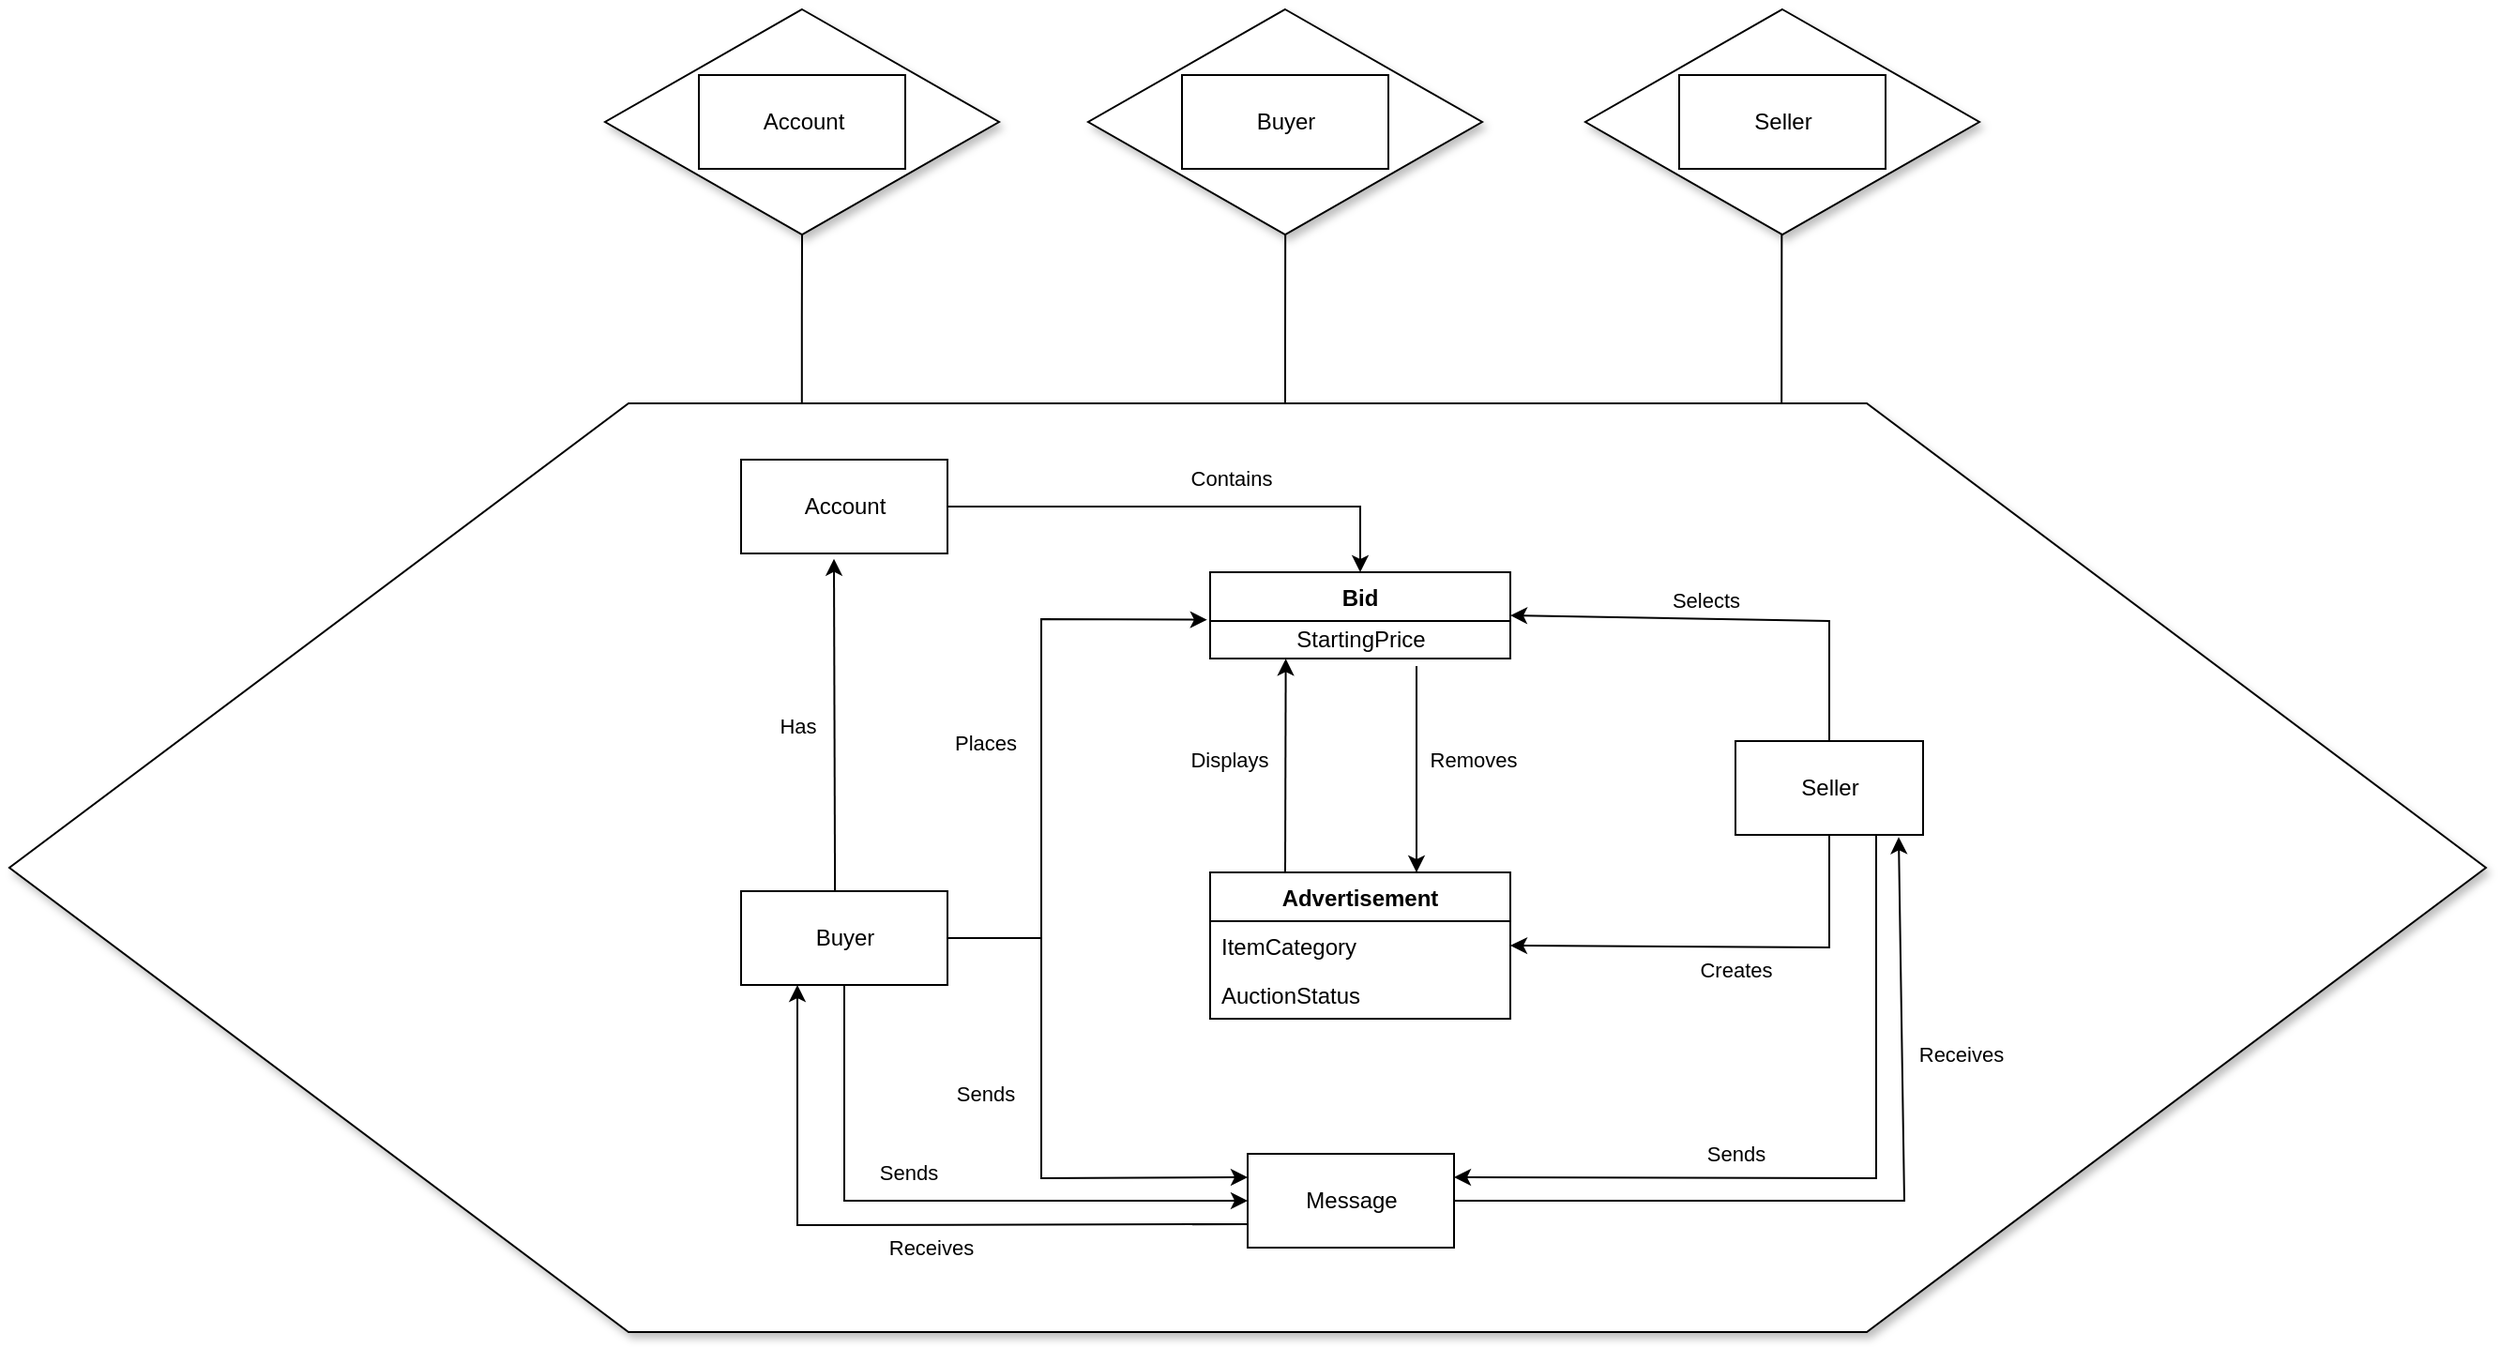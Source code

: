 <mxfile version="16.6.2" type="device"><diagram id="C5RBs43oDa-KdzZeNtuy" name="Page-1"><mxGraphModel dx="1878" dy="1886" grid="1" gridSize="10" guides="1" tooltips="1" connect="1" arrows="1" fold="1" page="1" pageScale="1" pageWidth="827" pageHeight="1169" math="0" shadow="0"><root><mxCell id="WIyWlLk6GJQsqaUBKTNV-0"/><mxCell id="WIyWlLk6GJQsqaUBKTNV-1" parent="WIyWlLk6GJQsqaUBKTNV-0"/><mxCell id="V4XjP4iy1UmpgUM2DGpY-62" value="" style="shape=hexagon;perimeter=hexagonPerimeter2;whiteSpace=wrap;html=1;size=0.25;shadow=1;" vertex="1" parent="WIyWlLk6GJQsqaUBKTNV-1"><mxGeometry x="-320" y="100" width="1320" height="495" as="geometry"/></mxCell><mxCell id="V4XjP4iy1UmpgUM2DGpY-2" value="Buyer" style="html=1;" vertex="1" parent="WIyWlLk6GJQsqaUBKTNV-1"><mxGeometry x="70" y="360" width="110" height="50" as="geometry"/></mxCell><mxCell id="V4XjP4iy1UmpgUM2DGpY-3" value="Seller" style="html=1;dashed=0;whitespace=wrap;" vertex="1" parent="WIyWlLk6GJQsqaUBKTNV-1"><mxGeometry x="600" y="280" width="100" height="50" as="geometry"/></mxCell><mxCell id="V4XjP4iy1UmpgUM2DGpY-4" value="Message" style="html=1;" vertex="1" parent="WIyWlLk6GJQsqaUBKTNV-1"><mxGeometry x="340" y="500" width="110" height="50" as="geometry"/></mxCell><mxCell id="V4XjP4iy1UmpgUM2DGpY-16" value="Bid" style="swimlane;fontStyle=1;align=center;verticalAlign=top;childLayout=stackLayout;horizontal=1;startSize=26;horizontalStack=0;resizeParent=1;resizeParentMax=0;resizeLast=0;collapsible=1;marginBottom=0;" vertex="1" parent="WIyWlLk6GJQsqaUBKTNV-1"><mxGeometry x="320" y="190" width="160" height="46" as="geometry"/></mxCell><mxCell id="V4XjP4iy1UmpgUM2DGpY-54" value="StartingPrice" style="text;html=1;align=center;verticalAlign=middle;resizable=0;points=[];autosize=1;strokeColor=none;fillColor=none;" vertex="1" parent="V4XjP4iy1UmpgUM2DGpY-16"><mxGeometry y="26" width="160" height="20" as="geometry"/></mxCell><mxCell id="V4XjP4iy1UmpgUM2DGpY-18" value="" style="endArrow=classic;html=1;rounded=0;exitX=0.5;exitY=1;exitDx=0;exitDy=0;entryX=1;entryY=0.5;entryDx=0;entryDy=0;" edge="1" parent="WIyWlLk6GJQsqaUBKTNV-1" source="V4XjP4iy1UmpgUM2DGpY-3" target="V4XjP4iy1UmpgUM2DGpY-34"><mxGeometry width="50" height="50" relative="1" as="geometry"><mxPoint x="690" y="350" as="sourcePoint"/><mxPoint x="570" y="395" as="targetPoint"/><Array as="points"><mxPoint x="650" y="390"/></Array></mxGeometry></mxCell><mxCell id="V4XjP4iy1UmpgUM2DGpY-19" value="Creates" style="edgeLabel;html=1;align=center;verticalAlign=middle;resizable=0;points=[];" vertex="1" connectable="0" parent="V4XjP4iy1UmpgUM2DGpY-18"><mxGeometry x="-0.254" y="1" relative="1" as="geometry"><mxPoint x="-24" y="11" as="offset"/></mxGeometry></mxCell><mxCell id="V4XjP4iy1UmpgUM2DGpY-31" value="" style="endArrow=classic;html=1;rounded=0;exitX=0.5;exitY=0;exitDx=0;exitDy=0;entryX=1;entryY=0.5;entryDx=0;entryDy=0;" edge="1" parent="WIyWlLk6GJQsqaUBKTNV-1" source="V4XjP4iy1UmpgUM2DGpY-3" target="V4XjP4iy1UmpgUM2DGpY-16"><mxGeometry width="50" height="50" relative="1" as="geometry"><mxPoint x="470" y="350" as="sourcePoint"/><mxPoint x="482.08" y="121.012" as="targetPoint"/><Array as="points"><mxPoint x="650" y="216"/></Array></mxGeometry></mxCell><mxCell id="V4XjP4iy1UmpgUM2DGpY-32" value="Selects" style="edgeLabel;html=1;align=center;verticalAlign=middle;resizable=0;points=[];" vertex="1" connectable="0" parent="V4XjP4iy1UmpgUM2DGpY-31"><mxGeometry x="-0.107" y="2" relative="1" as="geometry"><mxPoint x="-26" y="-13" as="offset"/></mxGeometry></mxCell><mxCell id="V4XjP4iy1UmpgUM2DGpY-33" value="Advertisement" style="swimlane;fontStyle=1;align=center;verticalAlign=top;childLayout=stackLayout;horizontal=1;startSize=26;horizontalStack=0;resizeParent=1;resizeParentMax=0;resizeLast=0;collapsible=1;marginBottom=0;" vertex="1" parent="WIyWlLk6GJQsqaUBKTNV-1"><mxGeometry x="320" y="350" width="160" height="78" as="geometry"/></mxCell><mxCell id="V4XjP4iy1UmpgUM2DGpY-34" value="ItemCategory" style="text;strokeColor=none;fillColor=none;align=left;verticalAlign=top;spacingLeft=4;spacingRight=4;overflow=hidden;rotatable=0;points=[[0,0.5],[1,0.5]];portConstraint=eastwest;" vertex="1" parent="V4XjP4iy1UmpgUM2DGpY-33"><mxGeometry y="26" width="160" height="26" as="geometry"/></mxCell><mxCell id="V4XjP4iy1UmpgUM2DGpY-41" value="AuctionStatus" style="text;strokeColor=none;fillColor=none;align=left;verticalAlign=top;spacingLeft=4;spacingRight=4;overflow=hidden;rotatable=0;points=[[0,0.5],[1,0.5]];portConstraint=eastwest;" vertex="1" parent="V4XjP4iy1UmpgUM2DGpY-33"><mxGeometry y="52" width="160" height="26" as="geometry"/></mxCell><mxCell id="V4XjP4iy1UmpgUM2DGpY-36" value="" style="endArrow=classic;html=1;rounded=0;entryX=0.252;entryY=1.008;entryDx=0;entryDy=0;exitX=0.25;exitY=0;exitDx=0;exitDy=0;entryPerimeter=0;" edge="1" parent="WIyWlLk6GJQsqaUBKTNV-1" source="V4XjP4iy1UmpgUM2DGpY-33" target="V4XjP4iy1UmpgUM2DGpY-54"><mxGeometry width="50" height="50" relative="1" as="geometry"><mxPoint x="200" y="120" as="sourcePoint"/><mxPoint x="400" y="290" as="targetPoint"/></mxGeometry></mxCell><mxCell id="V4XjP4iy1UmpgUM2DGpY-37" value="Displays" style="edgeLabel;html=1;align=center;verticalAlign=middle;resizable=0;points=[];" vertex="1" connectable="0" parent="V4XjP4iy1UmpgUM2DGpY-36"><mxGeometry x="-0.1" relative="1" as="geometry"><mxPoint x="-30" y="-9" as="offset"/></mxGeometry></mxCell><mxCell id="V4XjP4iy1UmpgUM2DGpY-44" value="" style="endArrow=classic;html=1;rounded=0;entryX=0;entryY=0.25;entryDx=0;entryDy=0;" edge="1" parent="WIyWlLk6GJQsqaUBKTNV-1" target="V4XjP4iy1UmpgUM2DGpY-4"><mxGeometry width="50" height="50" relative="1" as="geometry"><mxPoint x="230" y="380" as="sourcePoint"/><mxPoint x="270" y="460" as="targetPoint"/><Array as="points"><mxPoint x="230" y="513"/></Array></mxGeometry></mxCell><mxCell id="V4XjP4iy1UmpgUM2DGpY-45" value="Sends" style="edgeLabel;html=1;align=center;verticalAlign=middle;resizable=0;points=[];" vertex="1" connectable="0" parent="V4XjP4iy1UmpgUM2DGpY-44"><mxGeometry x="-0.278" y="3" relative="1" as="geometry"><mxPoint x="-33" as="offset"/></mxGeometry></mxCell><mxCell id="V4XjP4iy1UmpgUM2DGpY-46" value="" style="endArrow=classic;html=1;rounded=0;exitX=1;exitY=0.5;exitDx=0;exitDy=0;entryX=0.87;entryY=1.023;entryDx=0;entryDy=0;entryPerimeter=0;" edge="1" parent="WIyWlLk6GJQsqaUBKTNV-1" source="V4XjP4iy1UmpgUM2DGpY-4" target="V4XjP4iy1UmpgUM2DGpY-3"><mxGeometry width="50" height="50" relative="1" as="geometry"><mxPoint x="420" y="430" as="sourcePoint"/><mxPoint x="470" y="380" as="targetPoint"/><Array as="points"><mxPoint x="690" y="525"/></Array></mxGeometry></mxCell><mxCell id="V4XjP4iy1UmpgUM2DGpY-47" value="Receives" style="edgeLabel;html=1;align=center;verticalAlign=middle;resizable=0;points=[];" vertex="1" connectable="0" parent="V4XjP4iy1UmpgUM2DGpY-46"><mxGeometry x="0.466" y="-2" relative="1" as="geometry"><mxPoint x="29" as="offset"/></mxGeometry></mxCell><mxCell id="V4XjP4iy1UmpgUM2DGpY-48" value="" style="endArrow=classic;html=1;rounded=0;exitX=0.75;exitY=1;exitDx=0;exitDy=0;entryX=1;entryY=0.25;entryDx=0;entryDy=0;" edge="1" parent="WIyWlLk6GJQsqaUBKTNV-1" source="V4XjP4iy1UmpgUM2DGpY-3" target="V4XjP4iy1UmpgUM2DGpY-4"><mxGeometry width="50" height="50" relative="1" as="geometry"><mxPoint x="420" y="430" as="sourcePoint"/><mxPoint x="470" y="380" as="targetPoint"/><Array as="points"><mxPoint x="675" y="513"/></Array></mxGeometry></mxCell><mxCell id="V4XjP4iy1UmpgUM2DGpY-49" value="Sends" style="edgeLabel;html=1;align=center;verticalAlign=middle;resizable=0;points=[];" vertex="1" connectable="0" parent="V4XjP4iy1UmpgUM2DGpY-48"><mxGeometry x="0.48" relative="1" as="geometry"><mxPoint x="44" y="-13" as="offset"/></mxGeometry></mxCell><mxCell id="V4XjP4iy1UmpgUM2DGpY-50" value="" style="endArrow=classic;html=1;rounded=0;exitX=0.5;exitY=1;exitDx=0;exitDy=0;entryX=0;entryY=0.5;entryDx=0;entryDy=0;" edge="1" parent="WIyWlLk6GJQsqaUBKTNV-1" source="V4XjP4iy1UmpgUM2DGpY-2" target="V4XjP4iy1UmpgUM2DGpY-4"><mxGeometry width="50" height="50" relative="1" as="geometry"><mxPoint x="420" y="430" as="sourcePoint"/><mxPoint x="470" y="380" as="targetPoint"/><Array as="points"><mxPoint x="125" y="525"/></Array></mxGeometry></mxCell><mxCell id="V4XjP4iy1UmpgUM2DGpY-51" value="Sends" style="edgeLabel;html=1;align=center;verticalAlign=middle;resizable=0;points=[];" vertex="1" connectable="0" parent="V4XjP4iy1UmpgUM2DGpY-50"><mxGeometry x="-0.138" relative="1" as="geometry"><mxPoint x="7" y="-15" as="offset"/></mxGeometry></mxCell><mxCell id="V4XjP4iy1UmpgUM2DGpY-52" value="" style="endArrow=classic;html=1;rounded=0;exitX=0;exitY=0.75;exitDx=0;exitDy=0;" edge="1" parent="WIyWlLk6GJQsqaUBKTNV-1" source="V4XjP4iy1UmpgUM2DGpY-4"><mxGeometry width="50" height="50" relative="1" as="geometry"><mxPoint x="340" y="550" as="sourcePoint"/><mxPoint x="100" y="410" as="targetPoint"/><Array as="points"><mxPoint x="100" y="538"/></Array></mxGeometry></mxCell><mxCell id="V4XjP4iy1UmpgUM2DGpY-53" value="Receives" style="edgeLabel;html=1;align=center;verticalAlign=middle;resizable=0;points=[];" vertex="1" connectable="0" parent="V4XjP4iy1UmpgUM2DGpY-52"><mxGeometry x="-0.096" y="2" relative="1" as="geometry"><mxPoint x="-3" y="10" as="offset"/></mxGeometry></mxCell><mxCell id="V4XjP4iy1UmpgUM2DGpY-55" value="" style="endArrow=classic;html=1;rounded=0;exitX=0.25;exitY=0;exitDx=0;exitDy=0;" edge="1" parent="WIyWlLk6GJQsqaUBKTNV-1"><mxGeometry width="50" height="50" relative="1" as="geometry"><mxPoint x="430" y="349.84" as="sourcePoint"/><mxPoint x="430" y="350" as="targetPoint"/><Array as="points"><mxPoint x="430" y="240"/></Array></mxGeometry></mxCell><mxCell id="V4XjP4iy1UmpgUM2DGpY-56" value="Removes" style="edgeLabel;html=1;align=center;verticalAlign=middle;resizable=0;points=[];" vertex="1" connectable="0" parent="V4XjP4iy1UmpgUM2DGpY-55"><mxGeometry x="-0.1" relative="1" as="geometry"><mxPoint x="30" y="39" as="offset"/></mxGeometry></mxCell><mxCell id="V4XjP4iy1UmpgUM2DGpY-57" value="Account" style="html=1;" vertex="1" parent="WIyWlLk6GJQsqaUBKTNV-1"><mxGeometry x="70" y="130" width="110" height="50" as="geometry"/></mxCell><mxCell id="V4XjP4iy1UmpgUM2DGpY-58" value="" style="endArrow=classic;html=1;rounded=0;exitX=0.455;exitY=0;exitDx=0;exitDy=0;exitPerimeter=0;entryX=0.45;entryY=1.057;entryDx=0;entryDy=0;entryPerimeter=0;" edge="1" parent="WIyWlLk6GJQsqaUBKTNV-1" source="V4XjP4iy1UmpgUM2DGpY-2" target="V4XjP4iy1UmpgUM2DGpY-57"><mxGeometry width="50" height="50" relative="1" as="geometry"><mxPoint x="120" y="340" as="sourcePoint"/><mxPoint x="170" y="290" as="targetPoint"/></mxGeometry></mxCell><mxCell id="V4XjP4iy1UmpgUM2DGpY-59" value="Has" style="edgeLabel;html=1;align=center;verticalAlign=middle;resizable=0;points=[];" vertex="1" connectable="0" parent="V4XjP4iy1UmpgUM2DGpY-58"><mxGeometry x="-0.006" relative="1" as="geometry"><mxPoint x="-20" as="offset"/></mxGeometry></mxCell><mxCell id="V4XjP4iy1UmpgUM2DGpY-60" value="" style="endArrow=classic;html=1;rounded=0;exitX=1;exitY=0.5;exitDx=0;exitDy=0;entryX=0.5;entryY=0;entryDx=0;entryDy=0;" edge="1" parent="WIyWlLk6GJQsqaUBKTNV-1" source="V4XjP4iy1UmpgUM2DGpY-57" target="V4XjP4iy1UmpgUM2DGpY-16"><mxGeometry width="50" height="50" relative="1" as="geometry"><mxPoint x="330" y="350" as="sourcePoint"/><mxPoint x="380" y="300" as="targetPoint"/><Array as="points"><mxPoint x="400" y="155"/></Array></mxGeometry></mxCell><mxCell id="V4XjP4iy1UmpgUM2DGpY-61" value="Contains" style="edgeLabel;html=1;align=center;verticalAlign=middle;resizable=0;points=[];" vertex="1" connectable="0" parent="V4XjP4iy1UmpgUM2DGpY-60"><mxGeometry x="0.179" relative="1" as="geometry"><mxPoint y="-15" as="offset"/></mxGeometry></mxCell><mxCell id="V4XjP4iy1UmpgUM2DGpY-65" value="" style="endArrow=classic;html=1;rounded=0;exitX=1;exitY=0.5;exitDx=0;exitDy=0;entryX=-0.01;entryY=-0.033;entryDx=0;entryDy=0;entryPerimeter=0;" edge="1" parent="WIyWlLk6GJQsqaUBKTNV-1" source="V4XjP4iy1UmpgUM2DGpY-2" target="V4XjP4iy1UmpgUM2DGpY-54"><mxGeometry width="50" height="50" relative="1" as="geometry"><mxPoint x="300" y="370" as="sourcePoint"/><mxPoint x="350" y="320" as="targetPoint"/><Array as="points"><mxPoint x="230" y="385"/><mxPoint x="230" y="215"/></Array></mxGeometry></mxCell><mxCell id="V4XjP4iy1UmpgUM2DGpY-66" value="Places" style="edgeLabel;html=1;align=center;verticalAlign=middle;resizable=0;points=[];" vertex="1" connectable="0" parent="V4XjP4iy1UmpgUM2DGpY-65"><mxGeometry x="0.003" y="-1" relative="1" as="geometry"><mxPoint x="-31" as="offset"/></mxGeometry></mxCell><mxCell id="V4XjP4iy1UmpgUM2DGpY-67" value="" style="shape=rhombus;html=1;dashed=0;whitespace=wrap;perimeter=rhombusPerimeter;shadow=1;" vertex="1" parent="WIyWlLk6GJQsqaUBKTNV-1"><mxGeometry x="-2.5" y="-110" width="210" height="120" as="geometry"/></mxCell><mxCell id="V4XjP4iy1UmpgUM2DGpY-70" value="" style="endArrow=none;html=1;edgeStyle=orthogonalEdgeStyle;rounded=0;exitX=0.32;exitY=0.001;exitDx=0;exitDy=0;exitPerimeter=0;entryX=0.5;entryY=1;entryDx=0;entryDy=0;" edge="1" parent="WIyWlLk6GJQsqaUBKTNV-1" source="V4XjP4iy1UmpgUM2DGpY-62" target="V4XjP4iy1UmpgUM2DGpY-67"><mxGeometry relative="1" as="geometry"><mxPoint x="270" y="170" as="sourcePoint"/><mxPoint x="430" y="170" as="targetPoint"/></mxGeometry></mxCell><mxCell id="V4XjP4iy1UmpgUM2DGpY-73" value="" style="endArrow=none;html=1;edgeStyle=orthogonalEdgeStyle;rounded=0;exitX=0.32;exitY=0.001;exitDx=0;exitDy=0;exitPerimeter=0;entryX=0.5;entryY=1;entryDx=0;entryDy=0;" edge="1" parent="WIyWlLk6GJQsqaUBKTNV-1"><mxGeometry relative="1" as="geometry"><mxPoint x="360.0" y="100.495" as="sourcePoint"/><mxPoint x="360.1" y="-2.274e-13" as="targetPoint"/><Array as="points"><mxPoint x="360" y="70"/><mxPoint x="360" y="70"/></Array></mxGeometry></mxCell><mxCell id="V4XjP4iy1UmpgUM2DGpY-78" value="" style="shape=rhombus;html=1;dashed=0;whitespace=wrap;perimeter=rhombusPerimeter;shadow=1;" vertex="1" parent="WIyWlLk6GJQsqaUBKTNV-1"><mxGeometry x="255" y="-110" width="210" height="120" as="geometry"/></mxCell><mxCell id="V4XjP4iy1UmpgUM2DGpY-74" value="" style="endArrow=none;html=1;edgeStyle=orthogonalEdgeStyle;rounded=0;exitX=0.32;exitY=0.001;exitDx=0;exitDy=0;exitPerimeter=0;entryX=0.5;entryY=1;entryDx=0;entryDy=0;" edge="1" parent="WIyWlLk6GJQsqaUBKTNV-1"><mxGeometry relative="1" as="geometry"><mxPoint x="624.58" y="99.995" as="sourcePoint"/><mxPoint x="624.68" y="-0.5" as="targetPoint"/><Array as="points"><mxPoint x="624.58" y="69.5"/><mxPoint x="624.58" y="69.5"/></Array></mxGeometry></mxCell><mxCell id="V4XjP4iy1UmpgUM2DGpY-79" value="" style="shape=rhombus;html=1;dashed=0;whitespace=wrap;perimeter=rhombusPerimeter;shadow=1;" vertex="1" parent="WIyWlLk6GJQsqaUBKTNV-1"><mxGeometry x="520" y="-110" width="210" height="120" as="geometry"/></mxCell><mxCell id="V4XjP4iy1UmpgUM2DGpY-75" value="Account" style="html=1;" vertex="1" parent="WIyWlLk6GJQsqaUBKTNV-1"><mxGeometry x="47.5" y="-75" width="110" height="50" as="geometry"/></mxCell><mxCell id="V4XjP4iy1UmpgUM2DGpY-76" value="Buyer" style="html=1;" vertex="1" parent="WIyWlLk6GJQsqaUBKTNV-1"><mxGeometry x="305" y="-75" width="110" height="50" as="geometry"/></mxCell><mxCell id="V4XjP4iy1UmpgUM2DGpY-77" value="Seller" style="html=1;" vertex="1" parent="WIyWlLk6GJQsqaUBKTNV-1"><mxGeometry x="570" y="-75" width="110" height="50" as="geometry"/></mxCell></root></mxGraphModel></diagram></mxfile>